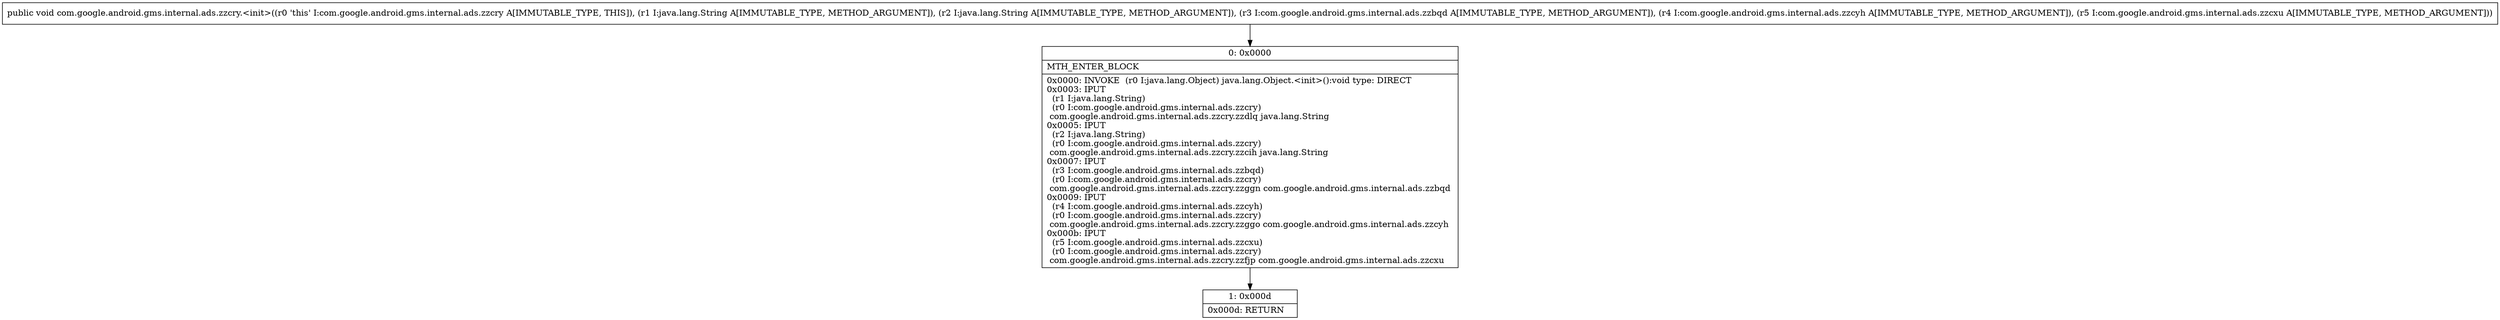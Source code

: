 digraph "CFG forcom.google.android.gms.internal.ads.zzcry.\<init\>(Ljava\/lang\/String;Ljava\/lang\/String;Lcom\/google\/android\/gms\/internal\/ads\/zzbqd;Lcom\/google\/android\/gms\/internal\/ads\/zzcyh;Lcom\/google\/android\/gms\/internal\/ads\/zzcxu;)V" {
Node_0 [shape=record,label="{0\:\ 0x0000|MTH_ENTER_BLOCK\l|0x0000: INVOKE  (r0 I:java.lang.Object) java.lang.Object.\<init\>():void type: DIRECT \l0x0003: IPUT  \l  (r1 I:java.lang.String)\l  (r0 I:com.google.android.gms.internal.ads.zzcry)\l com.google.android.gms.internal.ads.zzcry.zzdlq java.lang.String \l0x0005: IPUT  \l  (r2 I:java.lang.String)\l  (r0 I:com.google.android.gms.internal.ads.zzcry)\l com.google.android.gms.internal.ads.zzcry.zzcih java.lang.String \l0x0007: IPUT  \l  (r3 I:com.google.android.gms.internal.ads.zzbqd)\l  (r0 I:com.google.android.gms.internal.ads.zzcry)\l com.google.android.gms.internal.ads.zzcry.zzggn com.google.android.gms.internal.ads.zzbqd \l0x0009: IPUT  \l  (r4 I:com.google.android.gms.internal.ads.zzcyh)\l  (r0 I:com.google.android.gms.internal.ads.zzcry)\l com.google.android.gms.internal.ads.zzcry.zzggo com.google.android.gms.internal.ads.zzcyh \l0x000b: IPUT  \l  (r5 I:com.google.android.gms.internal.ads.zzcxu)\l  (r0 I:com.google.android.gms.internal.ads.zzcry)\l com.google.android.gms.internal.ads.zzcry.zzfjp com.google.android.gms.internal.ads.zzcxu \l}"];
Node_1 [shape=record,label="{1\:\ 0x000d|0x000d: RETURN   \l}"];
MethodNode[shape=record,label="{public void com.google.android.gms.internal.ads.zzcry.\<init\>((r0 'this' I:com.google.android.gms.internal.ads.zzcry A[IMMUTABLE_TYPE, THIS]), (r1 I:java.lang.String A[IMMUTABLE_TYPE, METHOD_ARGUMENT]), (r2 I:java.lang.String A[IMMUTABLE_TYPE, METHOD_ARGUMENT]), (r3 I:com.google.android.gms.internal.ads.zzbqd A[IMMUTABLE_TYPE, METHOD_ARGUMENT]), (r4 I:com.google.android.gms.internal.ads.zzcyh A[IMMUTABLE_TYPE, METHOD_ARGUMENT]), (r5 I:com.google.android.gms.internal.ads.zzcxu A[IMMUTABLE_TYPE, METHOD_ARGUMENT])) }"];
MethodNode -> Node_0;
Node_0 -> Node_1;
}

